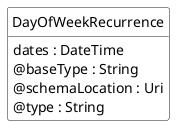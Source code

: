 @startuml
hide circle
hide methods
hide stereotype
show <<Enumeration>> stereotype
skinparam class {
   BackgroundColor<<Enumeration>> #E6F5F7
   BackgroundColor<<Ref>> #FFFFE0
   BackgroundColor<<Pivot>> #FFFFFFF
   BackgroundColor<<SimpleType>> #E2F0DA
   BackgroundColor #FCF2E3
}

class DayOfWeekRecurrence <<Pivot>> {
    dates : DateTime
    @baseType : String
    @schemaLocation : Uri
    @type : String
}


@enduml
